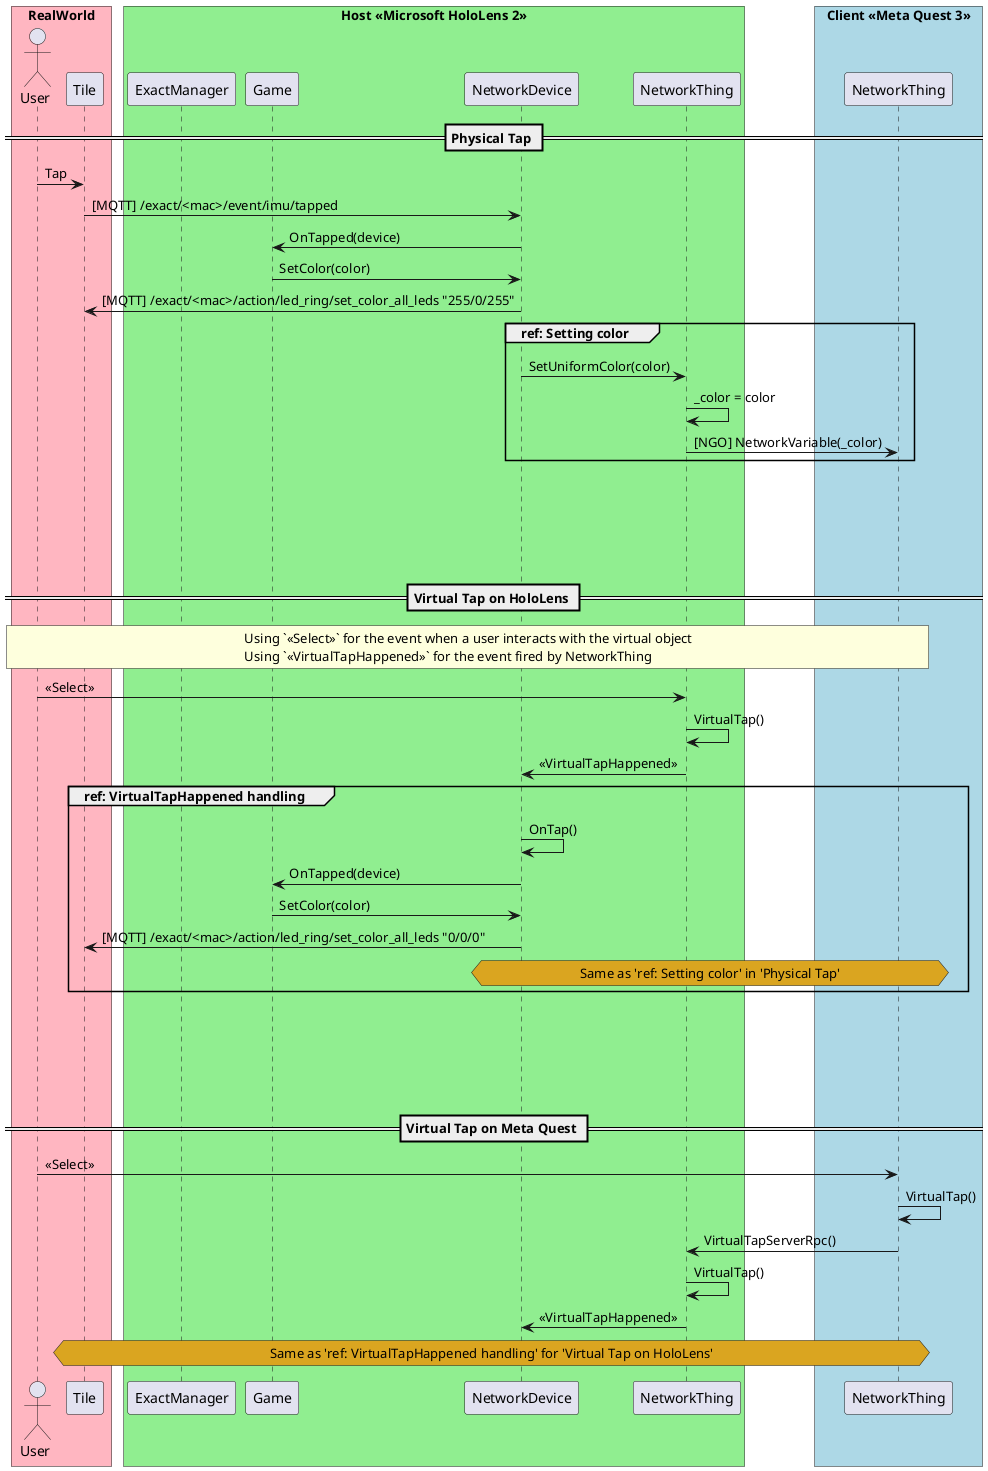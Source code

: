 @startuml sequenceDiagramMPInt

!pragma teoz true
box "RealWorld" #LightPink
    actor User
    participant Tile as PD
end box

box "Host <<Microsoft HoloLens 2>>" #LightGreen
    participant ExactManager as Exact
    participant Game
    participant NetworkDevice as ND
    participant NetworkThing as NTHL
end box

box "Client <<Meta Quest 3>>" #LightBlue
    participant NetworkThing as NTMQ
end box


== Physical Tap ==

User -> PD : Tap
PD -> ND : [MQTT] /exact/<mac>/event/imu/tapped
ND -> Game : OnTapped(device)
Game -> ND : SetColor(color)
ND -> PD : [MQTT] /exact/<mac>/action/led_ring/set_color_all_leds "255/0/255"

'over ND, NTMQ
group ref: Setting color
    ND -> NTHL : SetUniformColor(color)
    NTHL -> NTHL : _color = color
    NTHL -> NTMQ : [NGO] NetworkVariable(_color)
end

||100||
== Virtual Tap on HoloLens ==

rnote across
    Using `<<Select>>` for the event when a user interacts with the virtual object
    Using `<<VirtualTapHappened>>` for the event fired by NetworkThing
endnote

User -> NTHL : <<Select>>
NTHL -> NTHL : VirtualTap()
NTHL -> ND : <<VirtualTapHappened>>

'over PD, NTMQ
group ref: VirtualTapHappened handling
    ND -> ND : OnTap()
    ND -> Game : OnTapped(device)
    Game -> ND : SetColor(color)
    ND -> PD : [MQTT] /exact/<mac>/action/led_ring/set_color_all_leds "0/0/0"
    hnote over ND, NTMQ #GoldenRod
        Same as 'ref: Setting color' in 'Physical Tap'
    endnote
end

||100||
== Virtual Tap on Meta Quest ==

User -> NTMQ : <<Select>>
NTMQ -> NTMQ : VirtualTap()
NTMQ -> NTHL : VirtualTapServerRpc()
NTHL -> NTHL : VirtualTap()
NTHL -> ND : <<VirtualTapHappened>>

hnote over PD, NTMQ #GoldenRod
    Same as 'ref: VirtualTapHappened handling' for 'Virtual Tap on HoloLens'
endnote

@end

